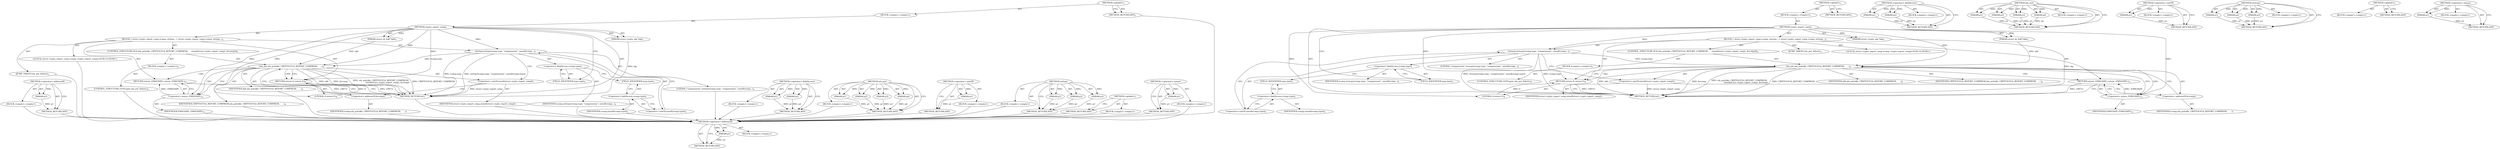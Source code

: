 digraph "&lt;operator&gt;.minus" {
vulnerable_85 [label=<(METHOD,&lt;operator&gt;.addressOf)>];
vulnerable_86 [label=<(PARAM,p1)>];
vulnerable_87 [label=<(BLOCK,&lt;empty&gt;,&lt;empty&gt;)>];
vulnerable_88 [label=<(METHOD_RETURN,ANY)>];
vulnerable_6 [label=<(METHOD,&lt;global&gt;)<SUB>1</SUB>>];
vulnerable_7 [label=<(BLOCK,&lt;empty&gt;,&lt;empty&gt;)<SUB>1</SUB>>];
vulnerable_8 [label=<(METHOD,crypto_report_comp)<SUB>1</SUB>>];
vulnerable_9 [label=<(PARAM,struct sk_buff *skb)<SUB>1</SUB>>];
vulnerable_10 [label=<(PARAM,struct crypto_alg *alg)<SUB>1</SUB>>];
vulnerable_11 [label=<(BLOCK,{
 	struct crypto_report_comp rcomp;
 
	strlcpy...,{
 	struct crypto_report_comp rcomp;
 
	strlcpy...)<SUB>2</SUB>>];
vulnerable_12 [label="<(LOCAL,struct crypto_report_comp rcomp: crypto_report_comp)<SUB>3</SUB>>"];
vulnerable_13 [label=<(strlcpy,strlcpy(rcomp.type, &quot;compression&quot;, sizeof(rcomp...)<SUB>5</SUB>>];
vulnerable_14 [label=<(&lt;operator&gt;.fieldAccess,rcomp.type)<SUB>5</SUB>>];
vulnerable_15 [label=<(IDENTIFIER,rcomp,strlcpy(rcomp.type, &quot;compression&quot;, sizeof(rcomp...)<SUB>5</SUB>>];
vulnerable_16 [label=<(FIELD_IDENTIFIER,type,type)<SUB>5</SUB>>];
vulnerable_17 [label=<(LITERAL,&quot;compression&quot;,strlcpy(rcomp.type, &quot;compression&quot;, sizeof(rcomp...)<SUB>5</SUB>>];
vulnerable_18 [label=<(&lt;operator&gt;.sizeOf,sizeof(rcomp.type))<SUB>5</SUB>>];
vulnerable_19 [label=<(&lt;operator&gt;.fieldAccess,rcomp.type)<SUB>5</SUB>>];
vulnerable_20 [label=<(IDENTIFIER,rcomp,sizeof(rcomp.type))<SUB>5</SUB>>];
vulnerable_21 [label=<(FIELD_IDENTIFIER,type,type)<SUB>5</SUB>>];
vulnerable_22 [label=<(CONTROL_STRUCTURE,IF,if (nla_put(skb, CRYPTOCFGA_REPORT_COMPRESS,
 		    sizeof(struct crypto_report_comp), &amp;rcomp)))<SUB>6</SUB>>];
vulnerable_23 [label=<(nla_put,nla_put(skb, CRYPTOCFGA_REPORT_COMPRESS,
 		   ...)<SUB>6</SUB>>];
vulnerable_24 [label=<(IDENTIFIER,skb,nla_put(skb, CRYPTOCFGA_REPORT_COMPRESS,
 		   ...)<SUB>6</SUB>>];
vulnerable_25 [label=<(IDENTIFIER,CRYPTOCFGA_REPORT_COMPRESS,nla_put(skb, CRYPTOCFGA_REPORT_COMPRESS,
 		   ...)<SUB>6</SUB>>];
vulnerable_26 [label=<(&lt;operator&gt;.sizeOf,sizeof(struct crypto_report_comp))<SUB>7</SUB>>];
vulnerable_27 [label=<(IDENTIFIER,struct crypto_report_comp,sizeof(struct crypto_report_comp))<SUB>7</SUB>>];
vulnerable_28 [label=<(&lt;operator&gt;.addressOf,&amp;rcomp)<SUB>7</SUB>>];
vulnerable_29 [label=<(IDENTIFIER,rcomp,nla_put(skb, CRYPTOCFGA_REPORT_COMPRESS,
 		   ...)<SUB>7</SUB>>];
vulnerable_30 [label=<(BLOCK,&lt;empty&gt;,&lt;empty&gt;)<SUB>8</SUB>>];
vulnerable_31 [label=<(CONTROL_STRUCTURE,GOTO,goto nla_put_failure;)<SUB>8</SUB>>];
vulnerable_32 [label=<(RETURN,return 0;,return 0;)<SUB>9</SUB>>];
vulnerable_33 [label=<(LITERAL,0,return 0;)<SUB>9</SUB>>];
vulnerable_34 [label=<(JUMP_TARGET,nla_put_failure)<SUB>11</SUB>>];
vulnerable_35 [label=<(RETURN,return -EMSGSIZE;,return -EMSGSIZE;)<SUB>12</SUB>>];
vulnerable_36 [label=<(&lt;operator&gt;.minus,-EMSGSIZE)<SUB>12</SUB>>];
vulnerable_37 [label=<(IDENTIFIER,EMSGSIZE,-EMSGSIZE)<SUB>12</SUB>>];
vulnerable_38 [label=<(METHOD_RETURN,int)<SUB>1</SUB>>];
vulnerable_40 [label=<(METHOD_RETURN,ANY)<SUB>1</SUB>>];
vulnerable_69 [label=<(METHOD,&lt;operator&gt;.fieldAccess)>];
vulnerable_70 [label=<(PARAM,p1)>];
vulnerable_71 [label=<(PARAM,p2)>];
vulnerable_72 [label=<(BLOCK,&lt;empty&gt;,&lt;empty&gt;)>];
vulnerable_73 [label=<(METHOD_RETURN,ANY)>];
vulnerable_78 [label=<(METHOD,nla_put)>];
vulnerable_79 [label=<(PARAM,p1)>];
vulnerable_80 [label=<(PARAM,p2)>];
vulnerable_81 [label=<(PARAM,p3)>];
vulnerable_82 [label=<(PARAM,p4)>];
vulnerable_83 [label=<(BLOCK,&lt;empty&gt;,&lt;empty&gt;)>];
vulnerable_84 [label=<(METHOD_RETURN,ANY)>];
vulnerable_74 [label=<(METHOD,&lt;operator&gt;.sizeOf)>];
vulnerable_75 [label=<(PARAM,p1)>];
vulnerable_76 [label=<(BLOCK,&lt;empty&gt;,&lt;empty&gt;)>];
vulnerable_77 [label=<(METHOD_RETURN,ANY)>];
vulnerable_63 [label=<(METHOD,strlcpy)>];
vulnerable_64 [label=<(PARAM,p1)>];
vulnerable_65 [label=<(PARAM,p2)>];
vulnerable_66 [label=<(PARAM,p3)>];
vulnerable_67 [label=<(BLOCK,&lt;empty&gt;,&lt;empty&gt;)>];
vulnerable_68 [label=<(METHOD_RETURN,ANY)>];
vulnerable_57 [label=<(METHOD,&lt;global&gt;)<SUB>1</SUB>>];
vulnerable_58 [label=<(BLOCK,&lt;empty&gt;,&lt;empty&gt;)>];
vulnerable_59 [label=<(METHOD_RETURN,ANY)>];
vulnerable_89 [label=<(METHOD,&lt;operator&gt;.minus)>];
vulnerable_90 [label=<(PARAM,p1)>];
vulnerable_91 [label=<(BLOCK,&lt;empty&gt;,&lt;empty&gt;)>];
vulnerable_92 [label=<(METHOD_RETURN,ANY)>];
fixed_85 [label=<(METHOD,&lt;operator&gt;.addressOf)>];
fixed_86 [label=<(PARAM,p1)>];
fixed_87 [label=<(BLOCK,&lt;empty&gt;,&lt;empty&gt;)>];
fixed_88 [label=<(METHOD_RETURN,ANY)>];
fixed_6 [label=<(METHOD,&lt;global&gt;)<SUB>1</SUB>>];
fixed_7 [label=<(BLOCK,&lt;empty&gt;,&lt;empty&gt;)<SUB>1</SUB>>];
fixed_8 [label=<(METHOD,crypto_report_comp)<SUB>1</SUB>>];
fixed_9 [label=<(PARAM,struct sk_buff *skb)<SUB>1</SUB>>];
fixed_10 [label=<(PARAM,struct crypto_alg *alg)<SUB>1</SUB>>];
fixed_11 [label=<(BLOCK,{
 	struct crypto_report_comp rcomp;
 
	strncpy...,{
 	struct crypto_report_comp rcomp;
 
	strncpy...)<SUB>2</SUB>>];
fixed_12 [label="<(LOCAL,struct crypto_report_comp rcomp: crypto_report_comp)<SUB>3</SUB>>"];
fixed_13 [label=<(strncpy,strncpy(rcomp.type, &quot;compression&quot;, sizeof(rcomp...)<SUB>5</SUB>>];
fixed_14 [label=<(&lt;operator&gt;.fieldAccess,rcomp.type)<SUB>5</SUB>>];
fixed_15 [label=<(IDENTIFIER,rcomp,strncpy(rcomp.type, &quot;compression&quot;, sizeof(rcomp...)<SUB>5</SUB>>];
fixed_16 [label=<(FIELD_IDENTIFIER,type,type)<SUB>5</SUB>>];
fixed_17 [label=<(LITERAL,&quot;compression&quot;,strncpy(rcomp.type, &quot;compression&quot;, sizeof(rcomp...)<SUB>5</SUB>>];
fixed_18 [label=<(&lt;operator&gt;.sizeOf,sizeof(rcomp.type))<SUB>5</SUB>>];
fixed_19 [label=<(&lt;operator&gt;.fieldAccess,rcomp.type)<SUB>5</SUB>>];
fixed_20 [label=<(IDENTIFIER,rcomp,sizeof(rcomp.type))<SUB>5</SUB>>];
fixed_21 [label=<(FIELD_IDENTIFIER,type,type)<SUB>5</SUB>>];
fixed_22 [label=<(CONTROL_STRUCTURE,IF,if (nla_put(skb, CRYPTOCFGA_REPORT_COMPRESS,
 		    sizeof(struct crypto_report_comp), &amp;rcomp)))<SUB>6</SUB>>];
fixed_23 [label=<(nla_put,nla_put(skb, CRYPTOCFGA_REPORT_COMPRESS,
 		   ...)<SUB>6</SUB>>];
fixed_24 [label=<(IDENTIFIER,skb,nla_put(skb, CRYPTOCFGA_REPORT_COMPRESS,
 		   ...)<SUB>6</SUB>>];
fixed_25 [label=<(IDENTIFIER,CRYPTOCFGA_REPORT_COMPRESS,nla_put(skb, CRYPTOCFGA_REPORT_COMPRESS,
 		   ...)<SUB>6</SUB>>];
fixed_26 [label=<(&lt;operator&gt;.sizeOf,sizeof(struct crypto_report_comp))<SUB>7</SUB>>];
fixed_27 [label=<(IDENTIFIER,struct crypto_report_comp,sizeof(struct crypto_report_comp))<SUB>7</SUB>>];
fixed_28 [label=<(&lt;operator&gt;.addressOf,&amp;rcomp)<SUB>7</SUB>>];
fixed_29 [label=<(IDENTIFIER,rcomp,nla_put(skb, CRYPTOCFGA_REPORT_COMPRESS,
 		   ...)<SUB>7</SUB>>];
fixed_30 [label=<(BLOCK,&lt;empty&gt;,&lt;empty&gt;)<SUB>8</SUB>>];
fixed_31 [label=<(CONTROL_STRUCTURE,GOTO,goto nla_put_failure;)<SUB>8</SUB>>];
fixed_32 [label=<(RETURN,return 0;,return 0;)<SUB>9</SUB>>];
fixed_33 [label=<(LITERAL,0,return 0;)<SUB>9</SUB>>];
fixed_34 [label=<(JUMP_TARGET,nla_put_failure)<SUB>11</SUB>>];
fixed_35 [label=<(RETURN,return -EMSGSIZE;,return -EMSGSIZE;)<SUB>12</SUB>>];
fixed_36 [label=<(&lt;operator&gt;.minus,-EMSGSIZE)<SUB>12</SUB>>];
fixed_37 [label=<(IDENTIFIER,EMSGSIZE,-EMSGSIZE)<SUB>12</SUB>>];
fixed_38 [label=<(METHOD_RETURN,int)<SUB>1</SUB>>];
fixed_40 [label=<(METHOD_RETURN,ANY)<SUB>1</SUB>>];
fixed_69 [label=<(METHOD,&lt;operator&gt;.fieldAccess)>];
fixed_70 [label=<(PARAM,p1)>];
fixed_71 [label=<(PARAM,p2)>];
fixed_72 [label=<(BLOCK,&lt;empty&gt;,&lt;empty&gt;)>];
fixed_73 [label=<(METHOD_RETURN,ANY)>];
fixed_78 [label=<(METHOD,nla_put)>];
fixed_79 [label=<(PARAM,p1)>];
fixed_80 [label=<(PARAM,p2)>];
fixed_81 [label=<(PARAM,p3)>];
fixed_82 [label=<(PARAM,p4)>];
fixed_83 [label=<(BLOCK,&lt;empty&gt;,&lt;empty&gt;)>];
fixed_84 [label=<(METHOD_RETURN,ANY)>];
fixed_74 [label=<(METHOD,&lt;operator&gt;.sizeOf)>];
fixed_75 [label=<(PARAM,p1)>];
fixed_76 [label=<(BLOCK,&lt;empty&gt;,&lt;empty&gt;)>];
fixed_77 [label=<(METHOD_RETURN,ANY)>];
fixed_63 [label=<(METHOD,strncpy)>];
fixed_64 [label=<(PARAM,p1)>];
fixed_65 [label=<(PARAM,p2)>];
fixed_66 [label=<(PARAM,p3)>];
fixed_67 [label=<(BLOCK,&lt;empty&gt;,&lt;empty&gt;)>];
fixed_68 [label=<(METHOD_RETURN,ANY)>];
fixed_57 [label=<(METHOD,&lt;global&gt;)<SUB>1</SUB>>];
fixed_58 [label=<(BLOCK,&lt;empty&gt;,&lt;empty&gt;)>];
fixed_59 [label=<(METHOD_RETURN,ANY)>];
fixed_89 [label=<(METHOD,&lt;operator&gt;.minus)>];
fixed_90 [label=<(PARAM,p1)>];
fixed_91 [label=<(BLOCK,&lt;empty&gt;,&lt;empty&gt;)>];
fixed_92 [label=<(METHOD_RETURN,ANY)>];
vulnerable_85 -> vulnerable_86  [key=0, label="AST: "];
vulnerable_85 -> vulnerable_86  [key=1, label="DDG: "];
vulnerable_85 -> vulnerable_87  [key=0, label="AST: "];
vulnerable_85 -> vulnerable_88  [key=0, label="AST: "];
vulnerable_85 -> vulnerable_88  [key=1, label="CFG: "];
vulnerable_86 -> vulnerable_88  [key=0, label="DDG: p1"];
vulnerable_87 -> fixed_85  [key=0];
vulnerable_88 -> fixed_85  [key=0];
vulnerable_6 -> vulnerable_7  [key=0, label="AST: "];
vulnerable_6 -> vulnerable_40  [key=0, label="AST: "];
vulnerable_6 -> vulnerable_40  [key=1, label="CFG: "];
vulnerable_7 -> vulnerable_8  [key=0, label="AST: "];
vulnerable_8 -> vulnerable_9  [key=0, label="AST: "];
vulnerable_8 -> vulnerable_9  [key=1, label="DDG: "];
vulnerable_8 -> vulnerable_10  [key=0, label="AST: "];
vulnerable_8 -> vulnerable_10  [key=1, label="DDG: "];
vulnerable_8 -> vulnerable_11  [key=0, label="AST: "];
vulnerable_8 -> vulnerable_38  [key=0, label="AST: "];
vulnerable_8 -> vulnerable_16  [key=0, label="CFG: "];
vulnerable_8 -> vulnerable_32  [key=0, label="DDG: "];
vulnerable_8 -> vulnerable_13  [key=0, label="DDG: "];
vulnerable_8 -> vulnerable_33  [key=0, label="DDG: "];
vulnerable_8 -> vulnerable_23  [key=0, label="DDG: "];
vulnerable_8 -> vulnerable_36  [key=0, label="DDG: "];
vulnerable_9 -> vulnerable_23  [key=0, label="DDG: skb"];
vulnerable_10 -> vulnerable_38  [key=0, label="DDG: alg"];
vulnerable_11 -> vulnerable_12  [key=0, label="AST: "];
vulnerable_11 -> vulnerable_13  [key=0, label="AST: "];
vulnerable_11 -> vulnerable_22  [key=0, label="AST: "];
vulnerable_11 -> vulnerable_32  [key=0, label="AST: "];
vulnerable_11 -> vulnerable_34  [key=0, label="AST: "];
vulnerable_11 -> vulnerable_35  [key=0, label="AST: "];
vulnerable_12 -> fixed_85  [key=0];
vulnerable_13 -> vulnerable_14  [key=0, label="AST: "];
vulnerable_13 -> vulnerable_17  [key=0, label="AST: "];
vulnerable_13 -> vulnerable_18  [key=0, label="AST: "];
vulnerable_13 -> vulnerable_26  [key=0, label="CFG: "];
vulnerable_13 -> vulnerable_38  [key=0, label="DDG: rcomp.type"];
vulnerable_13 -> vulnerable_38  [key=1, label="DDG: strlcpy(rcomp.type, &quot;compression&quot;, sizeof(rcomp.type))"];
vulnerable_13 -> vulnerable_23  [key=0, label="DDG: rcomp.type"];
vulnerable_14 -> vulnerable_15  [key=0, label="AST: "];
vulnerable_14 -> vulnerable_16  [key=0, label="AST: "];
vulnerable_14 -> vulnerable_21  [key=0, label="CFG: "];
vulnerable_15 -> fixed_85  [key=0];
vulnerable_16 -> vulnerable_14  [key=0, label="CFG: "];
vulnerable_17 -> fixed_85  [key=0];
vulnerable_18 -> vulnerable_19  [key=0, label="AST: "];
vulnerable_18 -> vulnerable_13  [key=0, label="CFG: "];
vulnerable_19 -> vulnerable_20  [key=0, label="AST: "];
vulnerable_19 -> vulnerable_21  [key=0, label="AST: "];
vulnerable_19 -> vulnerable_18  [key=0, label="CFG: "];
vulnerable_20 -> fixed_85  [key=0];
vulnerable_21 -> vulnerable_19  [key=0, label="CFG: "];
vulnerable_22 -> vulnerable_23  [key=0, label="AST: "];
vulnerable_22 -> vulnerable_30  [key=0, label="AST: "];
vulnerable_23 -> vulnerable_24  [key=0, label="AST: "];
vulnerable_23 -> vulnerable_25  [key=0, label="AST: "];
vulnerable_23 -> vulnerable_26  [key=0, label="AST: "];
vulnerable_23 -> vulnerable_28  [key=0, label="AST: "];
vulnerable_23 -> vulnerable_36  [key=0, label="CFG: "];
vulnerable_23 -> vulnerable_36  [key=1, label="CDG: "];
vulnerable_23 -> vulnerable_32  [key=0, label="CFG: "];
vulnerable_23 -> vulnerable_32  [key=1, label="CDG: "];
vulnerable_23 -> vulnerable_38  [key=0, label="DDG: skb"];
vulnerable_23 -> vulnerable_38  [key=1, label="DDG: &amp;rcomp"];
vulnerable_23 -> vulnerable_38  [key=2, label="DDG: nla_put(skb, CRYPTOCFGA_REPORT_COMPRESS,
 		    sizeof(struct crypto_report_comp), &amp;rcomp)"];
vulnerable_23 -> vulnerable_38  [key=3, label="DDG: CRYPTOCFGA_REPORT_COMPRESS"];
vulnerable_23 -> vulnerable_35  [key=0, label="CDG: "];
vulnerable_24 -> fixed_85  [key=0];
vulnerable_25 -> fixed_85  [key=0];
vulnerable_26 -> vulnerable_27  [key=0, label="AST: "];
vulnerable_26 -> vulnerable_28  [key=0, label="CFG: "];
vulnerable_26 -> vulnerable_38  [key=0, label="DDG: struct crypto_report_comp"];
vulnerable_27 -> fixed_85  [key=0];
vulnerable_28 -> vulnerable_29  [key=0, label="AST: "];
vulnerable_28 -> vulnerable_23  [key=0, label="CFG: "];
vulnerable_29 -> fixed_85  [key=0];
vulnerable_30 -> vulnerable_31  [key=0, label="AST: "];
vulnerable_31 -> fixed_85  [key=0];
vulnerable_32 -> vulnerable_33  [key=0, label="AST: "];
vulnerable_32 -> vulnerable_38  [key=0, label="CFG: "];
vulnerable_32 -> vulnerable_38  [key=1, label="DDG: &lt;RET&gt;"];
vulnerable_33 -> vulnerable_32  [key=0, label="DDG: 0"];
vulnerable_34 -> fixed_85  [key=0];
vulnerable_35 -> vulnerable_36  [key=0, label="AST: "];
vulnerable_35 -> vulnerable_38  [key=0, label="CFG: "];
vulnerable_35 -> vulnerable_38  [key=1, label="DDG: &lt;RET&gt;"];
vulnerable_36 -> vulnerable_37  [key=0, label="AST: "];
vulnerable_36 -> vulnerable_35  [key=0, label="CFG: "];
vulnerable_36 -> vulnerable_35  [key=1, label="DDG: -EMSGSIZE"];
vulnerable_37 -> fixed_85  [key=0];
vulnerable_38 -> fixed_85  [key=0];
vulnerable_40 -> fixed_85  [key=0];
vulnerable_69 -> vulnerable_70  [key=0, label="AST: "];
vulnerable_69 -> vulnerable_70  [key=1, label="DDG: "];
vulnerable_69 -> vulnerable_72  [key=0, label="AST: "];
vulnerable_69 -> vulnerable_71  [key=0, label="AST: "];
vulnerable_69 -> vulnerable_71  [key=1, label="DDG: "];
vulnerable_69 -> vulnerable_73  [key=0, label="AST: "];
vulnerable_69 -> vulnerable_73  [key=1, label="CFG: "];
vulnerable_70 -> vulnerable_73  [key=0, label="DDG: p1"];
vulnerable_71 -> vulnerable_73  [key=0, label="DDG: p2"];
vulnerable_72 -> fixed_85  [key=0];
vulnerable_73 -> fixed_85  [key=0];
vulnerable_78 -> vulnerable_79  [key=0, label="AST: "];
vulnerable_78 -> vulnerable_79  [key=1, label="DDG: "];
vulnerable_78 -> vulnerable_83  [key=0, label="AST: "];
vulnerable_78 -> vulnerable_80  [key=0, label="AST: "];
vulnerable_78 -> vulnerable_80  [key=1, label="DDG: "];
vulnerable_78 -> vulnerable_84  [key=0, label="AST: "];
vulnerable_78 -> vulnerable_84  [key=1, label="CFG: "];
vulnerable_78 -> vulnerable_81  [key=0, label="AST: "];
vulnerable_78 -> vulnerable_81  [key=1, label="DDG: "];
vulnerable_78 -> vulnerable_82  [key=0, label="AST: "];
vulnerable_78 -> vulnerable_82  [key=1, label="DDG: "];
vulnerable_79 -> vulnerable_84  [key=0, label="DDG: p1"];
vulnerable_80 -> vulnerable_84  [key=0, label="DDG: p2"];
vulnerable_81 -> vulnerable_84  [key=0, label="DDG: p3"];
vulnerable_82 -> vulnerable_84  [key=0, label="DDG: p4"];
vulnerable_83 -> fixed_85  [key=0];
vulnerable_84 -> fixed_85  [key=0];
vulnerable_74 -> vulnerable_75  [key=0, label="AST: "];
vulnerable_74 -> vulnerable_75  [key=1, label="DDG: "];
vulnerable_74 -> vulnerable_76  [key=0, label="AST: "];
vulnerable_74 -> vulnerable_77  [key=0, label="AST: "];
vulnerable_74 -> vulnerable_77  [key=1, label="CFG: "];
vulnerable_75 -> vulnerable_77  [key=0, label="DDG: p1"];
vulnerable_76 -> fixed_85  [key=0];
vulnerable_77 -> fixed_85  [key=0];
vulnerable_63 -> vulnerable_64  [key=0, label="AST: "];
vulnerable_63 -> vulnerable_64  [key=1, label="DDG: "];
vulnerable_63 -> vulnerable_67  [key=0, label="AST: "];
vulnerable_63 -> vulnerable_65  [key=0, label="AST: "];
vulnerable_63 -> vulnerable_65  [key=1, label="DDG: "];
vulnerable_63 -> vulnerable_68  [key=0, label="AST: "];
vulnerable_63 -> vulnerable_68  [key=1, label="CFG: "];
vulnerable_63 -> vulnerable_66  [key=0, label="AST: "];
vulnerable_63 -> vulnerable_66  [key=1, label="DDG: "];
vulnerable_64 -> vulnerable_68  [key=0, label="DDG: p1"];
vulnerable_65 -> vulnerable_68  [key=0, label="DDG: p2"];
vulnerable_66 -> vulnerable_68  [key=0, label="DDG: p3"];
vulnerable_67 -> fixed_85  [key=0];
vulnerable_68 -> fixed_85  [key=0];
vulnerable_57 -> vulnerable_58  [key=0, label="AST: "];
vulnerable_57 -> vulnerable_59  [key=0, label="AST: "];
vulnerable_57 -> vulnerable_59  [key=1, label="CFG: "];
vulnerable_58 -> fixed_85  [key=0];
vulnerable_59 -> fixed_85  [key=0];
vulnerable_89 -> vulnerable_90  [key=0, label="AST: "];
vulnerable_89 -> vulnerable_90  [key=1, label="DDG: "];
vulnerable_89 -> vulnerable_91  [key=0, label="AST: "];
vulnerable_89 -> vulnerable_92  [key=0, label="AST: "];
vulnerable_89 -> vulnerable_92  [key=1, label="CFG: "];
vulnerable_90 -> vulnerable_92  [key=0, label="DDG: p1"];
vulnerable_91 -> fixed_85  [key=0];
vulnerable_92 -> fixed_85  [key=0];
fixed_85 -> fixed_86  [key=0, label="AST: "];
fixed_85 -> fixed_86  [key=1, label="DDG: "];
fixed_85 -> fixed_87  [key=0, label="AST: "];
fixed_85 -> fixed_88  [key=0, label="AST: "];
fixed_85 -> fixed_88  [key=1, label="CFG: "];
fixed_86 -> fixed_88  [key=0, label="DDG: p1"];
fixed_6 -> fixed_7  [key=0, label="AST: "];
fixed_6 -> fixed_40  [key=0, label="AST: "];
fixed_6 -> fixed_40  [key=1, label="CFG: "];
fixed_7 -> fixed_8  [key=0, label="AST: "];
fixed_8 -> fixed_9  [key=0, label="AST: "];
fixed_8 -> fixed_9  [key=1, label="DDG: "];
fixed_8 -> fixed_10  [key=0, label="AST: "];
fixed_8 -> fixed_10  [key=1, label="DDG: "];
fixed_8 -> fixed_11  [key=0, label="AST: "];
fixed_8 -> fixed_38  [key=0, label="AST: "];
fixed_8 -> fixed_16  [key=0, label="CFG: "];
fixed_8 -> fixed_32  [key=0, label="DDG: "];
fixed_8 -> fixed_13  [key=0, label="DDG: "];
fixed_8 -> fixed_33  [key=0, label="DDG: "];
fixed_8 -> fixed_23  [key=0, label="DDG: "];
fixed_8 -> fixed_36  [key=0, label="DDG: "];
fixed_9 -> fixed_23  [key=0, label="DDG: skb"];
fixed_10 -> fixed_38  [key=0, label="DDG: alg"];
fixed_11 -> fixed_12  [key=0, label="AST: "];
fixed_11 -> fixed_13  [key=0, label="AST: "];
fixed_11 -> fixed_22  [key=0, label="AST: "];
fixed_11 -> fixed_32  [key=0, label="AST: "];
fixed_11 -> fixed_34  [key=0, label="AST: "];
fixed_11 -> fixed_35  [key=0, label="AST: "];
fixed_13 -> fixed_14  [key=0, label="AST: "];
fixed_13 -> fixed_17  [key=0, label="AST: "];
fixed_13 -> fixed_18  [key=0, label="AST: "];
fixed_13 -> fixed_26  [key=0, label="CFG: "];
fixed_13 -> fixed_38  [key=0, label="DDG: rcomp.type"];
fixed_13 -> fixed_38  [key=1, label="DDG: strncpy(rcomp.type, &quot;compression&quot;, sizeof(rcomp.type))"];
fixed_13 -> fixed_23  [key=0, label="DDG: rcomp.type"];
fixed_14 -> fixed_15  [key=0, label="AST: "];
fixed_14 -> fixed_16  [key=0, label="AST: "];
fixed_14 -> fixed_21  [key=0, label="CFG: "];
fixed_16 -> fixed_14  [key=0, label="CFG: "];
fixed_18 -> fixed_19  [key=0, label="AST: "];
fixed_18 -> fixed_13  [key=0, label="CFG: "];
fixed_19 -> fixed_20  [key=0, label="AST: "];
fixed_19 -> fixed_21  [key=0, label="AST: "];
fixed_19 -> fixed_18  [key=0, label="CFG: "];
fixed_21 -> fixed_19  [key=0, label="CFG: "];
fixed_22 -> fixed_23  [key=0, label="AST: "];
fixed_22 -> fixed_30  [key=0, label="AST: "];
fixed_23 -> fixed_24  [key=0, label="AST: "];
fixed_23 -> fixed_25  [key=0, label="AST: "];
fixed_23 -> fixed_26  [key=0, label="AST: "];
fixed_23 -> fixed_28  [key=0, label="AST: "];
fixed_23 -> fixed_36  [key=0, label="CFG: "];
fixed_23 -> fixed_36  [key=1, label="CDG: "];
fixed_23 -> fixed_32  [key=0, label="CFG: "];
fixed_23 -> fixed_32  [key=1, label="CDG: "];
fixed_23 -> fixed_38  [key=0, label="DDG: skb"];
fixed_23 -> fixed_38  [key=1, label="DDG: &amp;rcomp"];
fixed_23 -> fixed_38  [key=2, label="DDG: nla_put(skb, CRYPTOCFGA_REPORT_COMPRESS,
 		    sizeof(struct crypto_report_comp), &amp;rcomp)"];
fixed_23 -> fixed_38  [key=3, label="DDG: CRYPTOCFGA_REPORT_COMPRESS"];
fixed_23 -> fixed_35  [key=0, label="CDG: "];
fixed_26 -> fixed_27  [key=0, label="AST: "];
fixed_26 -> fixed_28  [key=0, label="CFG: "];
fixed_26 -> fixed_38  [key=0, label="DDG: struct crypto_report_comp"];
fixed_28 -> fixed_29  [key=0, label="AST: "];
fixed_28 -> fixed_23  [key=0, label="CFG: "];
fixed_30 -> fixed_31  [key=0, label="AST: "];
fixed_32 -> fixed_33  [key=0, label="AST: "];
fixed_32 -> fixed_38  [key=0, label="CFG: "];
fixed_32 -> fixed_38  [key=1, label="DDG: &lt;RET&gt;"];
fixed_33 -> fixed_32  [key=0, label="DDG: 0"];
fixed_35 -> fixed_36  [key=0, label="AST: "];
fixed_35 -> fixed_38  [key=0, label="CFG: "];
fixed_35 -> fixed_38  [key=1, label="DDG: &lt;RET&gt;"];
fixed_36 -> fixed_37  [key=0, label="AST: "];
fixed_36 -> fixed_35  [key=0, label="CFG: "];
fixed_36 -> fixed_35  [key=1, label="DDG: -EMSGSIZE"];
fixed_69 -> fixed_70  [key=0, label="AST: "];
fixed_69 -> fixed_70  [key=1, label="DDG: "];
fixed_69 -> fixed_72  [key=0, label="AST: "];
fixed_69 -> fixed_71  [key=0, label="AST: "];
fixed_69 -> fixed_71  [key=1, label="DDG: "];
fixed_69 -> fixed_73  [key=0, label="AST: "];
fixed_69 -> fixed_73  [key=1, label="CFG: "];
fixed_70 -> fixed_73  [key=0, label="DDG: p1"];
fixed_71 -> fixed_73  [key=0, label="DDG: p2"];
fixed_78 -> fixed_79  [key=0, label="AST: "];
fixed_78 -> fixed_79  [key=1, label="DDG: "];
fixed_78 -> fixed_83  [key=0, label="AST: "];
fixed_78 -> fixed_80  [key=0, label="AST: "];
fixed_78 -> fixed_80  [key=1, label="DDG: "];
fixed_78 -> fixed_84  [key=0, label="AST: "];
fixed_78 -> fixed_84  [key=1, label="CFG: "];
fixed_78 -> fixed_81  [key=0, label="AST: "];
fixed_78 -> fixed_81  [key=1, label="DDG: "];
fixed_78 -> fixed_82  [key=0, label="AST: "];
fixed_78 -> fixed_82  [key=1, label="DDG: "];
fixed_79 -> fixed_84  [key=0, label="DDG: p1"];
fixed_80 -> fixed_84  [key=0, label="DDG: p2"];
fixed_81 -> fixed_84  [key=0, label="DDG: p3"];
fixed_82 -> fixed_84  [key=0, label="DDG: p4"];
fixed_74 -> fixed_75  [key=0, label="AST: "];
fixed_74 -> fixed_75  [key=1, label="DDG: "];
fixed_74 -> fixed_76  [key=0, label="AST: "];
fixed_74 -> fixed_77  [key=0, label="AST: "];
fixed_74 -> fixed_77  [key=1, label="CFG: "];
fixed_75 -> fixed_77  [key=0, label="DDG: p1"];
fixed_63 -> fixed_64  [key=0, label="AST: "];
fixed_63 -> fixed_64  [key=1, label="DDG: "];
fixed_63 -> fixed_67  [key=0, label="AST: "];
fixed_63 -> fixed_65  [key=0, label="AST: "];
fixed_63 -> fixed_65  [key=1, label="DDG: "];
fixed_63 -> fixed_68  [key=0, label="AST: "];
fixed_63 -> fixed_68  [key=1, label="CFG: "];
fixed_63 -> fixed_66  [key=0, label="AST: "];
fixed_63 -> fixed_66  [key=1, label="DDG: "];
fixed_64 -> fixed_68  [key=0, label="DDG: p1"];
fixed_65 -> fixed_68  [key=0, label="DDG: p2"];
fixed_66 -> fixed_68  [key=0, label="DDG: p3"];
fixed_57 -> fixed_58  [key=0, label="AST: "];
fixed_57 -> fixed_59  [key=0, label="AST: "];
fixed_57 -> fixed_59  [key=1, label="CFG: "];
fixed_89 -> fixed_90  [key=0, label="AST: "];
fixed_89 -> fixed_90  [key=1, label="DDG: "];
fixed_89 -> fixed_91  [key=0, label="AST: "];
fixed_89 -> fixed_92  [key=0, label="AST: "];
fixed_89 -> fixed_92  [key=1, label="CFG: "];
fixed_90 -> fixed_92  [key=0, label="DDG: p1"];
}
